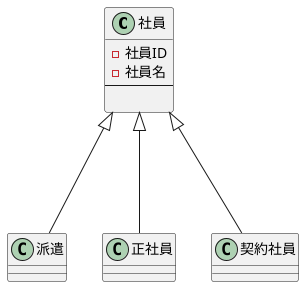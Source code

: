 @startuml

class 社員{
- 社員ID
- 社員名
---

}

class 派遣{

}

class 正社員{

}

class 契約社員{

}

社員 <|--down- 派遣
社員 <|--down- 正社員
社員 <|--down- 契約社員
@enduml